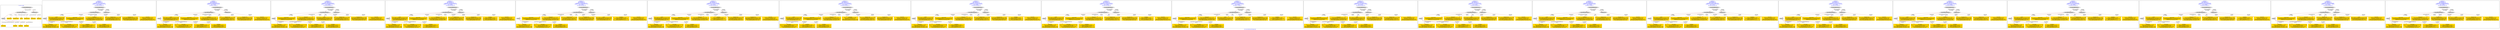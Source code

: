 digraph n0 {
fontcolor="blue"
remincross="true"
label="s13-s-art-institute-of-chicago.xml"
subgraph cluster_0 {
label="1-correct model"
n2[style="filled",color="white",fillcolor="lightgray",label="CulturalHeritageObject1"];
n3[style="filled",color="white",fillcolor="lightgray",label="Person1"];
n4[shape="plaintext",style="filled",fillcolor="gold",label="Dimensions"];
n5[shape="plaintext",style="filled",fillcolor="gold",label="Typeofartwork"];
n6[shape="plaintext",style="filled",fillcolor="gold",label="Credit"];
n7[shape="plaintext",style="filled",fillcolor="gold",label="Titleofartwork"];
n8[shape="plaintext",style="filled",fillcolor="gold",label="Accessionid"];
n9[shape="plaintext",style="filled",fillcolor="gold",label="Nationality"];
n10[shape="plaintext",style="filled",fillcolor="gold",label="birthDate"];
n11[shape="plaintext",style="filled",fillcolor="gold",label="deathDate"];
n12[shape="plaintext",style="filled",fillcolor="gold",label="Artistname"];
n13[style="filled",color="white",fillcolor="lightgray",label="EuropeanaAggregation1"];
n14[style="filled",color="white",fillcolor="lightgray",label="WebResource1"];
n15[shape="plaintext",style="filled",fillcolor="gold",label="ImageURL"];
}
subgraph cluster_1 {
label="candidate 0\nlink coherence:1.0\nnode coherence:1.0\nconfidence:0.6107713457512697\nmapping score:0.6535904485837566\ncost:12.99951\n-precision:0.92-recall:0.92"
n17[style="filled",color="white",fillcolor="lightgray",label="CulturalHeritageObject1"];
n18[style="filled",color="white",fillcolor="lightgray",label="Person1"];
n19[style="filled",color="white",fillcolor="lightgray",label="EuropeanaAggregation1"];
n20[style="filled",color="white",fillcolor="lightgray",label="WebResource1"];
n21[shape="plaintext",style="filled",fillcolor="gold",label="Artistname\n[Person,nameOfThePerson,0.486]\n[Document,classLink,0.212]\n[CulturalHeritageObject,description,0.155]\n[CulturalHeritageObject,provenance,0.146]"];
n22[shape="plaintext",style="filled",fillcolor="gold",label="ImageURL\n[WebResource,classLink,0.827]\n[Document,classLink,0.138]\n[Person,biographicalInformation,0.02]\n[CulturalHeritageObject,description,0.014]"];
n23[shape="plaintext",style="filled",fillcolor="gold",label="Credit\n[CulturalHeritageObject,provenance,0.437]\n[CulturalHeritageObject,description,0.256]\n[CulturalHeritageObject,title,0.161]\n[Person,biographicalInformation,0.145]"];
n24[shape="plaintext",style="filled",fillcolor="gold",label="Nationality\n[Person,countryAssociatedWithThePerson,0.756]\n[Concept,prefLabel,0.108]\n[CulturalHeritageObject,provenance,0.084]\n[CulturalHeritageObject,title,0.052]"];
n25[shape="plaintext",style="filled",fillcolor="gold",label="Accessionid\n[CulturalHeritageObject,accessionNumber,0.891]\n[CulturalHeritageObject,provenance,0.105]\n[WebResource,classLink,0.004]"];
n26[shape="plaintext",style="filled",fillcolor="gold",label="Dimensions\n[CulturalHeritageObject,extent,0.728]\n[CulturalHeritageObject,accessionNumber,0.113]\n[CulturalHeritageObject,description,0.085]\n[CulturalHeritageObject,provenance,0.075]"];
n27[shape="plaintext",style="filled",fillcolor="gold",label="deathDate\n[Person,dateOfDeath,0.378]\n[CulturalHeritageObject,created,0.304]\n[Person,dateOfBirth,0.277]\n[CulturalHeritageObject,provenance,0.041]"];
n28[shape="plaintext",style="filled",fillcolor="gold",label="birthDate\n[Person,dateOfBirth,0.512]\n[CulturalHeritageObject,created,0.227]\n[Person,dateOfDeath,0.209]\n[Person,biographicalInformation,0.053]"];
n29[shape="plaintext",style="filled",fillcolor="gold",label="Titleofartwork\n[CulturalHeritageObject,description,0.308]\n[CulturalHeritageObject,title,0.247]\n[CulturalHeritageObject,created,0.227]\n[Person,biographicalInformation,0.218]"];
n30[shape="plaintext",style="filled",fillcolor="gold",label="Typeofartwork\n[CulturalHeritageObject,medium,0.785]\n[CulturalHeritageObject,description,0.091]\n[Person,biographicalInformation,0.075]\n[CulturalHeritageObject,title,0.049]"];
}
subgraph cluster_2 {
label="candidate 1\nlink coherence:1.0\nnode coherence:1.0\nconfidence:0.6046809432421106\nmapping score:0.651560314414037\ncost:12.99951\n-precision:1.0-recall:1.0"
n32[style="filled",color="white",fillcolor="lightgray",label="CulturalHeritageObject1"];
n33[style="filled",color="white",fillcolor="lightgray",label="Person1"];
n34[style="filled",color="white",fillcolor="lightgray",label="EuropeanaAggregation1"];
n35[style="filled",color="white",fillcolor="lightgray",label="WebResource1"];
n36[shape="plaintext",style="filled",fillcolor="gold",label="Artistname\n[Person,nameOfThePerson,0.486]\n[Document,classLink,0.212]\n[CulturalHeritageObject,description,0.155]\n[CulturalHeritageObject,provenance,0.146]"];
n37[shape="plaintext",style="filled",fillcolor="gold",label="ImageURL\n[WebResource,classLink,0.827]\n[Document,classLink,0.138]\n[Person,biographicalInformation,0.02]\n[CulturalHeritageObject,description,0.014]"];
n38[shape="plaintext",style="filled",fillcolor="gold",label="Credit\n[CulturalHeritageObject,provenance,0.437]\n[CulturalHeritageObject,description,0.256]\n[CulturalHeritageObject,title,0.161]\n[Person,biographicalInformation,0.145]"];
n39[shape="plaintext",style="filled",fillcolor="gold",label="Nationality\n[Person,countryAssociatedWithThePerson,0.756]\n[Concept,prefLabel,0.108]\n[CulturalHeritageObject,provenance,0.084]\n[CulturalHeritageObject,title,0.052]"];
n40[shape="plaintext",style="filled",fillcolor="gold",label="Accessionid\n[CulturalHeritageObject,accessionNumber,0.891]\n[CulturalHeritageObject,provenance,0.105]\n[WebResource,classLink,0.004]"];
n41[shape="plaintext",style="filled",fillcolor="gold",label="Dimensions\n[CulturalHeritageObject,extent,0.728]\n[CulturalHeritageObject,accessionNumber,0.113]\n[CulturalHeritageObject,description,0.085]\n[CulturalHeritageObject,provenance,0.075]"];
n42[shape="plaintext",style="filled",fillcolor="gold",label="deathDate\n[Person,dateOfDeath,0.378]\n[CulturalHeritageObject,created,0.304]\n[Person,dateOfBirth,0.277]\n[CulturalHeritageObject,provenance,0.041]"];
n43[shape="plaintext",style="filled",fillcolor="gold",label="Titleofartwork\n[CulturalHeritageObject,description,0.308]\n[CulturalHeritageObject,title,0.247]\n[CulturalHeritageObject,created,0.227]\n[Person,biographicalInformation,0.218]"];
n44[shape="plaintext",style="filled",fillcolor="gold",label="birthDate\n[Person,dateOfBirth,0.512]\n[CulturalHeritageObject,created,0.227]\n[Person,dateOfDeath,0.209]\n[Person,biographicalInformation,0.053]"];
n45[shape="plaintext",style="filled",fillcolor="gold",label="Typeofartwork\n[CulturalHeritageObject,medium,0.785]\n[CulturalHeritageObject,description,0.091]\n[Person,biographicalInformation,0.075]\n[CulturalHeritageObject,title,0.049]"];
}
subgraph cluster_3 {
label="candidate 10\nlink coherence:1.0\nnode coherence:1.0\nconfidence:0.5831654976549416\nmapping score:0.6443884992183139\ncost:12.99951\n-precision:0.85-recall:0.85"
n47[style="filled",color="white",fillcolor="lightgray",label="CulturalHeritageObject1"];
n48[style="filled",color="white",fillcolor="lightgray",label="Person1"];
n49[style="filled",color="white",fillcolor="lightgray",label="EuropeanaAggregation1"];
n50[style="filled",color="white",fillcolor="lightgray",label="WebResource1"];
n51[shape="plaintext",style="filled",fillcolor="gold",label="Artistname\n[Person,nameOfThePerson,0.486]\n[Document,classLink,0.212]\n[CulturalHeritageObject,description,0.155]\n[CulturalHeritageObject,provenance,0.146]"];
n52[shape="plaintext",style="filled",fillcolor="gold",label="ImageURL\n[WebResource,classLink,0.827]\n[Document,classLink,0.138]\n[Person,biographicalInformation,0.02]\n[CulturalHeritageObject,description,0.014]"];
n53[shape="plaintext",style="filled",fillcolor="gold",label="Nationality\n[Person,countryAssociatedWithThePerson,0.756]\n[Concept,prefLabel,0.108]\n[CulturalHeritageObject,provenance,0.084]\n[CulturalHeritageObject,title,0.052]"];
n54[shape="plaintext",style="filled",fillcolor="gold",label="Accessionid\n[CulturalHeritageObject,accessionNumber,0.891]\n[CulturalHeritageObject,provenance,0.105]\n[WebResource,classLink,0.004]"];
n55[shape="plaintext",style="filled",fillcolor="gold",label="Dimensions\n[CulturalHeritageObject,extent,0.728]\n[CulturalHeritageObject,accessionNumber,0.113]\n[CulturalHeritageObject,description,0.085]\n[CulturalHeritageObject,provenance,0.075]"];
n56[shape="plaintext",style="filled",fillcolor="gold",label="deathDate\n[Person,dateOfDeath,0.378]\n[CulturalHeritageObject,created,0.304]\n[Person,dateOfBirth,0.277]\n[CulturalHeritageObject,provenance,0.041]"];
n57[shape="plaintext",style="filled",fillcolor="gold",label="Credit\n[CulturalHeritageObject,provenance,0.437]\n[CulturalHeritageObject,description,0.256]\n[CulturalHeritageObject,title,0.161]\n[Person,biographicalInformation,0.145]"];
n58[shape="plaintext",style="filled",fillcolor="gold",label="birthDate\n[Person,dateOfBirth,0.512]\n[CulturalHeritageObject,created,0.227]\n[Person,dateOfDeath,0.209]\n[Person,biographicalInformation,0.053]"];
n59[shape="plaintext",style="filled",fillcolor="gold",label="Titleofartwork\n[CulturalHeritageObject,description,0.308]\n[CulturalHeritageObject,title,0.247]\n[CulturalHeritageObject,created,0.227]\n[Person,biographicalInformation,0.218]"];
n60[shape="plaintext",style="filled",fillcolor="gold",label="Typeofartwork\n[CulturalHeritageObject,medium,0.785]\n[CulturalHeritageObject,description,0.091]\n[Person,biographicalInformation,0.075]\n[CulturalHeritageObject,title,0.049]"];
}
subgraph cluster_4 {
label="candidate 11\nlink coherence:1.0\nnode coherence:1.0\nconfidence:0.5822828192633739\nmapping score:0.6440942730877913\ncost:12.99951\n-precision:0.85-recall:0.85"
n62[style="filled",color="white",fillcolor="lightgray",label="CulturalHeritageObject1"];
n63[style="filled",color="white",fillcolor="lightgray",label="Person1"];
n64[style="filled",color="white",fillcolor="lightgray",label="EuropeanaAggregation1"];
n65[style="filled",color="white",fillcolor="lightgray",label="WebResource1"];
n66[shape="plaintext",style="filled",fillcolor="gold",label="Artistname\n[Person,nameOfThePerson,0.486]\n[Document,classLink,0.212]\n[CulturalHeritageObject,description,0.155]\n[CulturalHeritageObject,provenance,0.146]"];
n67[shape="plaintext",style="filled",fillcolor="gold",label="ImageURL\n[WebResource,classLink,0.827]\n[Document,classLink,0.138]\n[Person,biographicalInformation,0.02]\n[CulturalHeritageObject,description,0.014]"];
n68[shape="plaintext",style="filled",fillcolor="gold",label="Credit\n[CulturalHeritageObject,provenance,0.437]\n[CulturalHeritageObject,description,0.256]\n[CulturalHeritageObject,title,0.161]\n[Person,biographicalInformation,0.145]"];
n69[shape="plaintext",style="filled",fillcolor="gold",label="Nationality\n[Person,countryAssociatedWithThePerson,0.756]\n[Concept,prefLabel,0.108]\n[CulturalHeritageObject,provenance,0.084]\n[CulturalHeritageObject,title,0.052]"];
n70[shape="plaintext",style="filled",fillcolor="gold",label="Accessionid\n[CulturalHeritageObject,accessionNumber,0.891]\n[CulturalHeritageObject,provenance,0.105]\n[WebResource,classLink,0.004]"];
n71[shape="plaintext",style="filled",fillcolor="gold",label="Dimensions\n[CulturalHeritageObject,extent,0.728]\n[CulturalHeritageObject,accessionNumber,0.113]\n[CulturalHeritageObject,description,0.085]\n[CulturalHeritageObject,provenance,0.075]"];
n72[shape="plaintext",style="filled",fillcolor="gold",label="deathDate\n[Person,dateOfDeath,0.378]\n[CulturalHeritageObject,created,0.304]\n[Person,dateOfBirth,0.277]\n[CulturalHeritageObject,provenance,0.041]"];
n73[shape="plaintext",style="filled",fillcolor="gold",label="Titleofartwork\n[CulturalHeritageObject,description,0.308]\n[CulturalHeritageObject,title,0.247]\n[CulturalHeritageObject,created,0.227]\n[Person,biographicalInformation,0.218]"];
n74[shape="plaintext",style="filled",fillcolor="gold",label="Typeofartwork\n[CulturalHeritageObject,medium,0.785]\n[CulturalHeritageObject,description,0.091]\n[Person,biographicalInformation,0.075]\n[CulturalHeritageObject,title,0.049]"];
n75[shape="plaintext",style="filled",fillcolor="gold",label="birthDate\n[Person,dateOfBirth,0.512]\n[CulturalHeritageObject,created,0.227]\n[Person,dateOfDeath,0.209]\n[Person,biographicalInformation,0.053]"];
}
subgraph cluster_5 {
label="candidate 12\nlink coherence:1.0\nnode coherence:1.0\nconfidence:0.5791893285813535\nmapping score:0.6430631095271179\ncost:12.99951\n-precision:0.85-recall:0.85"
n77[style="filled",color="white",fillcolor="lightgray",label="CulturalHeritageObject1"];
n78[style="filled",color="white",fillcolor="lightgray",label="Person1"];
n79[style="filled",color="white",fillcolor="lightgray",label="EuropeanaAggregation1"];
n80[style="filled",color="white",fillcolor="lightgray",label="WebResource1"];
n81[shape="plaintext",style="filled",fillcolor="gold",label="Artistname\n[Person,nameOfThePerson,0.486]\n[Document,classLink,0.212]\n[CulturalHeritageObject,description,0.155]\n[CulturalHeritageObject,provenance,0.146]"];
n82[shape="plaintext",style="filled",fillcolor="gold",label="ImageURL\n[WebResource,classLink,0.827]\n[Document,classLink,0.138]\n[Person,biographicalInformation,0.02]\n[CulturalHeritageObject,description,0.014]"];
n83[shape="plaintext",style="filled",fillcolor="gold",label="Nationality\n[Person,countryAssociatedWithThePerson,0.756]\n[Concept,prefLabel,0.108]\n[CulturalHeritageObject,provenance,0.084]\n[CulturalHeritageObject,title,0.052]"];
n84[shape="plaintext",style="filled",fillcolor="gold",label="Accessionid\n[CulturalHeritageObject,accessionNumber,0.891]\n[CulturalHeritageObject,provenance,0.105]\n[WebResource,classLink,0.004]"];
n85[shape="plaintext",style="filled",fillcolor="gold",label="Dimensions\n[CulturalHeritageObject,extent,0.728]\n[CulturalHeritageObject,accessionNumber,0.113]\n[CulturalHeritageObject,description,0.085]\n[CulturalHeritageObject,provenance,0.075]"];
n86[shape="plaintext",style="filled",fillcolor="gold",label="Titleofartwork\n[CulturalHeritageObject,description,0.308]\n[CulturalHeritageObject,title,0.247]\n[CulturalHeritageObject,created,0.227]\n[Person,biographicalInformation,0.218]"];
n87[shape="plaintext",style="filled",fillcolor="gold",label="birthDate\n[Person,dateOfBirth,0.512]\n[CulturalHeritageObject,created,0.227]\n[Person,dateOfDeath,0.209]\n[Person,biographicalInformation,0.053]"];
n88[shape="plaintext",style="filled",fillcolor="gold",label="Typeofartwork\n[CulturalHeritageObject,medium,0.785]\n[CulturalHeritageObject,description,0.091]\n[Person,biographicalInformation,0.075]\n[CulturalHeritageObject,title,0.049]"];
n89[shape="plaintext",style="filled",fillcolor="gold",label="Credit\n[CulturalHeritageObject,provenance,0.437]\n[CulturalHeritageObject,description,0.256]\n[CulturalHeritageObject,title,0.161]\n[Person,biographicalInformation,0.145]"];
n90[shape="plaintext",style="filled",fillcolor="gold",label="deathDate\n[Person,dateOfDeath,0.378]\n[CulturalHeritageObject,created,0.304]\n[Person,dateOfBirth,0.277]\n[CulturalHeritageObject,provenance,0.041]"];
}
subgraph cluster_6 {
label="candidate 13\nlink coherence:1.0\nnode coherence:1.0\nconfidence:0.5770587211467665\nmapping score:0.6423529070489221\ncost:12.99951\n-precision:0.85-recall:0.85"
n92[style="filled",color="white",fillcolor="lightgray",label="CulturalHeritageObject1"];
n93[style="filled",color="white",fillcolor="lightgray",label="Person1"];
n94[style="filled",color="white",fillcolor="lightgray",label="EuropeanaAggregation1"];
n95[style="filled",color="white",fillcolor="lightgray",label="WebResource1"];
n96[shape="plaintext",style="filled",fillcolor="gold",label="Artistname\n[Person,nameOfThePerson,0.486]\n[Document,classLink,0.212]\n[CulturalHeritageObject,description,0.155]\n[CulturalHeritageObject,provenance,0.146]"];
n97[shape="plaintext",style="filled",fillcolor="gold",label="ImageURL\n[WebResource,classLink,0.827]\n[Document,classLink,0.138]\n[Person,biographicalInformation,0.02]\n[CulturalHeritageObject,description,0.014]"];
n98[shape="plaintext",style="filled",fillcolor="gold",label="Credit\n[CulturalHeritageObject,provenance,0.437]\n[CulturalHeritageObject,description,0.256]\n[CulturalHeritageObject,title,0.161]\n[Person,biographicalInformation,0.145]"];
n99[shape="plaintext",style="filled",fillcolor="gold",label="Nationality\n[Person,countryAssociatedWithThePerson,0.756]\n[Concept,prefLabel,0.108]\n[CulturalHeritageObject,provenance,0.084]\n[CulturalHeritageObject,title,0.052]"];
n100[shape="plaintext",style="filled",fillcolor="gold",label="Accessionid\n[CulturalHeritageObject,accessionNumber,0.891]\n[CulturalHeritageObject,provenance,0.105]\n[WebResource,classLink,0.004]"];
n101[shape="plaintext",style="filled",fillcolor="gold",label="Dimensions\n[CulturalHeritageObject,extent,0.728]\n[CulturalHeritageObject,accessionNumber,0.113]\n[CulturalHeritageObject,description,0.085]\n[CulturalHeritageObject,provenance,0.075]"];
n102[shape="plaintext",style="filled",fillcolor="gold",label="deathDate\n[Person,dateOfDeath,0.378]\n[CulturalHeritageObject,created,0.304]\n[Person,dateOfBirth,0.277]\n[CulturalHeritageObject,provenance,0.041]"];
n103[shape="plaintext",style="filled",fillcolor="gold",label="birthDate\n[Person,dateOfBirth,0.512]\n[CulturalHeritageObject,created,0.227]\n[Person,dateOfDeath,0.209]\n[Person,biographicalInformation,0.053]"];
n104[shape="plaintext",style="filled",fillcolor="gold",label="Titleofartwork\n[CulturalHeritageObject,description,0.308]\n[CulturalHeritageObject,title,0.247]\n[CulturalHeritageObject,created,0.227]\n[Person,biographicalInformation,0.218]"];
n105[shape="plaintext",style="filled",fillcolor="gold",label="Typeofartwork\n[CulturalHeritageObject,medium,0.785]\n[CulturalHeritageObject,description,0.091]\n[Person,biographicalInformation,0.075]\n[CulturalHeritageObject,title,0.049]"];
}
subgraph cluster_7 {
label="candidate 14\nlink coherence:1.0\nnode coherence:1.0\nconfidence:0.5767261309186223\nmapping score:0.6422420436395408\ncost:12.99951\n-precision:0.85-recall:0.85"
n107[style="filled",color="white",fillcolor="lightgray",label="CulturalHeritageObject1"];
n108[style="filled",color="white",fillcolor="lightgray",label="Person1"];
n109[style="filled",color="white",fillcolor="lightgray",label="EuropeanaAggregation1"];
n110[style="filled",color="white",fillcolor="lightgray",label="WebResource1"];
n111[shape="plaintext",style="filled",fillcolor="gold",label="ImageURL\n[WebResource,classLink,0.827]\n[Document,classLink,0.138]\n[Person,biographicalInformation,0.02]\n[CulturalHeritageObject,description,0.014]"];
n112[shape="plaintext",style="filled",fillcolor="gold",label="Credit\n[CulturalHeritageObject,provenance,0.437]\n[CulturalHeritageObject,description,0.256]\n[CulturalHeritageObject,title,0.161]\n[Person,biographicalInformation,0.145]"];
n113[shape="plaintext",style="filled",fillcolor="gold",label="Nationality\n[Person,countryAssociatedWithThePerson,0.756]\n[Concept,prefLabel,0.108]\n[CulturalHeritageObject,provenance,0.084]\n[CulturalHeritageObject,title,0.052]"];
n114[shape="plaintext",style="filled",fillcolor="gold",label="Accessionid\n[CulturalHeritageObject,accessionNumber,0.891]\n[CulturalHeritageObject,provenance,0.105]\n[WebResource,classLink,0.004]"];
n115[shape="plaintext",style="filled",fillcolor="gold",label="Dimensions\n[CulturalHeritageObject,extent,0.728]\n[CulturalHeritageObject,accessionNumber,0.113]\n[CulturalHeritageObject,description,0.085]\n[CulturalHeritageObject,provenance,0.075]"];
n116[shape="plaintext",style="filled",fillcolor="gold",label="deathDate\n[Person,dateOfDeath,0.378]\n[CulturalHeritageObject,created,0.304]\n[Person,dateOfBirth,0.277]\n[CulturalHeritageObject,provenance,0.041]"];
n117[shape="plaintext",style="filled",fillcolor="gold",label="birthDate\n[Person,dateOfBirth,0.512]\n[CulturalHeritageObject,created,0.227]\n[Person,dateOfDeath,0.209]\n[Person,biographicalInformation,0.053]"];
n118[shape="plaintext",style="filled",fillcolor="gold",label="Artistname\n[Person,nameOfThePerson,0.486]\n[Document,classLink,0.212]\n[CulturalHeritageObject,description,0.155]\n[CulturalHeritageObject,provenance,0.146]"];
n119[shape="plaintext",style="filled",fillcolor="gold",label="Titleofartwork\n[CulturalHeritageObject,description,0.308]\n[CulturalHeritageObject,title,0.247]\n[CulturalHeritageObject,created,0.227]\n[Person,biographicalInformation,0.218]"];
n120[shape="plaintext",style="filled",fillcolor="gold",label="Typeofartwork\n[CulturalHeritageObject,medium,0.785]\n[CulturalHeritageObject,description,0.091]\n[Person,biographicalInformation,0.075]\n[CulturalHeritageObject,title,0.049]"];
}
subgraph cluster_8 {
label="candidate 15\nlink coherence:1.0\nnode coherence:1.0\nconfidence:0.5761924167542148\nmapping score:0.6420641389180717\ncost:12.99951\n-precision:0.92-recall:0.92"
n122[style="filled",color="white",fillcolor="lightgray",label="CulturalHeritageObject1"];
n123[style="filled",color="white",fillcolor="lightgray",label="Person1"];
n124[style="filled",color="white",fillcolor="lightgray",label="EuropeanaAggregation1"];
n125[style="filled",color="white",fillcolor="lightgray",label="WebResource1"];
n126[shape="plaintext",style="filled",fillcolor="gold",label="Artistname\n[Person,nameOfThePerson,0.486]\n[Document,classLink,0.212]\n[CulturalHeritageObject,description,0.155]\n[CulturalHeritageObject,provenance,0.146]"];
n127[shape="plaintext",style="filled",fillcolor="gold",label="ImageURL\n[WebResource,classLink,0.827]\n[Document,classLink,0.138]\n[Person,biographicalInformation,0.02]\n[CulturalHeritageObject,description,0.014]"];
n128[shape="plaintext",style="filled",fillcolor="gold",label="Credit\n[CulturalHeritageObject,provenance,0.437]\n[CulturalHeritageObject,description,0.256]\n[CulturalHeritageObject,title,0.161]\n[Person,biographicalInformation,0.145]"];
n129[shape="plaintext",style="filled",fillcolor="gold",label="Nationality\n[Person,countryAssociatedWithThePerson,0.756]\n[Concept,prefLabel,0.108]\n[CulturalHeritageObject,provenance,0.084]\n[CulturalHeritageObject,title,0.052]"];
n130[shape="plaintext",style="filled",fillcolor="gold",label="Accessionid\n[CulturalHeritageObject,accessionNumber,0.891]\n[CulturalHeritageObject,provenance,0.105]\n[WebResource,classLink,0.004]"];
n131[shape="plaintext",style="filled",fillcolor="gold",label="Dimensions\n[CulturalHeritageObject,extent,0.728]\n[CulturalHeritageObject,accessionNumber,0.113]\n[CulturalHeritageObject,description,0.085]\n[CulturalHeritageObject,provenance,0.075]"];
n132[shape="plaintext",style="filled",fillcolor="gold",label="deathDate\n[Person,dateOfDeath,0.378]\n[CulturalHeritageObject,created,0.304]\n[Person,dateOfBirth,0.277]\n[CulturalHeritageObject,provenance,0.041]"];
n133[shape="plaintext",style="filled",fillcolor="gold",label="Titleofartwork\n[CulturalHeritageObject,description,0.308]\n[CulturalHeritageObject,title,0.247]\n[CulturalHeritageObject,created,0.227]\n[Person,biographicalInformation,0.218]"];
n134[shape="plaintext",style="filled",fillcolor="gold",label="Typeofartwork\n[CulturalHeritageObject,medium,0.785]\n[CulturalHeritageObject,description,0.091]\n[Person,biographicalInformation,0.075]\n[CulturalHeritageObject,title,0.049]"];
n135[shape="plaintext",style="filled",fillcolor="gold",label="birthDate\n[Person,dateOfBirth,0.512]\n[CulturalHeritageObject,created,0.227]\n[Person,dateOfDeath,0.209]\n[Person,biographicalInformation,0.053]"];
}
subgraph cluster_9 {
label="candidate 16\nlink coherence:1.0\nnode coherence:1.0\nconfidence:0.5761924167542148\nmapping score:0.6420641389180717\ncost:12.99965\n-precision:0.92-recall:0.92"
n137[style="filled",color="white",fillcolor="lightgray",label="CulturalHeritageObject1"];
n138[style="filled",color="white",fillcolor="lightgray",label="Person1"];
n139[style="filled",color="white",fillcolor="lightgray",label="EuropeanaAggregation1"];
n140[style="filled",color="white",fillcolor="lightgray",label="WebResource2"];
n141[shape="plaintext",style="filled",fillcolor="gold",label="Artistname\n[Person,nameOfThePerson,0.486]\n[Document,classLink,0.212]\n[CulturalHeritageObject,description,0.155]\n[CulturalHeritageObject,provenance,0.146]"];
n142[shape="plaintext",style="filled",fillcolor="gold",label="Credit\n[CulturalHeritageObject,provenance,0.437]\n[CulturalHeritageObject,description,0.256]\n[CulturalHeritageObject,title,0.161]\n[Person,biographicalInformation,0.145]"];
n143[shape="plaintext",style="filled",fillcolor="gold",label="Nationality\n[Person,countryAssociatedWithThePerson,0.756]\n[Concept,prefLabel,0.108]\n[CulturalHeritageObject,provenance,0.084]\n[CulturalHeritageObject,title,0.052]"];
n144[shape="plaintext",style="filled",fillcolor="gold",label="Accessionid\n[CulturalHeritageObject,accessionNumber,0.891]\n[CulturalHeritageObject,provenance,0.105]\n[WebResource,classLink,0.004]"];
n145[shape="plaintext",style="filled",fillcolor="gold",label="Dimensions\n[CulturalHeritageObject,extent,0.728]\n[CulturalHeritageObject,accessionNumber,0.113]\n[CulturalHeritageObject,description,0.085]\n[CulturalHeritageObject,provenance,0.075]"];
n146[shape="plaintext",style="filled",fillcolor="gold",label="deathDate\n[Person,dateOfDeath,0.378]\n[CulturalHeritageObject,created,0.304]\n[Person,dateOfBirth,0.277]\n[CulturalHeritageObject,provenance,0.041]"];
n147[shape="plaintext",style="filled",fillcolor="gold",label="Titleofartwork\n[CulturalHeritageObject,description,0.308]\n[CulturalHeritageObject,title,0.247]\n[CulturalHeritageObject,created,0.227]\n[Person,biographicalInformation,0.218]"];
n148[shape="plaintext",style="filled",fillcolor="gold",label="ImageURL\n[WebResource,classLink,0.827]\n[Document,classLink,0.138]\n[Person,biographicalInformation,0.02]\n[CulturalHeritageObject,description,0.014]"];
n149[shape="plaintext",style="filled",fillcolor="gold",label="Typeofartwork\n[CulturalHeritageObject,medium,0.785]\n[CulturalHeritageObject,description,0.091]\n[Person,biographicalInformation,0.075]\n[CulturalHeritageObject,title,0.049]"];
n150[shape="plaintext",style="filled",fillcolor="gold",label="birthDate\n[Person,dateOfBirth,0.512]\n[CulturalHeritageObject,created,0.227]\n[Person,dateOfDeath,0.209]\n[Person,biographicalInformation,0.053]"];
}
subgraph cluster_10 {
label="candidate 17\nlink coherence:1.0\nnode coherence:1.0\nconfidence:0.575755292845797\nmapping score:0.641918430948599\ncost:12.99951\n-precision:0.77-recall:0.77"
n152[style="filled",color="white",fillcolor="lightgray",label="CulturalHeritageObject1"];
n153[style="filled",color="white",fillcolor="lightgray",label="Person1"];
n154[style="filled",color="white",fillcolor="lightgray",label="EuropeanaAggregation1"];
n155[style="filled",color="white",fillcolor="lightgray",label="WebResource1"];
n156[shape="plaintext",style="filled",fillcolor="gold",label="Artistname\n[Person,nameOfThePerson,0.486]\n[Document,classLink,0.212]\n[CulturalHeritageObject,description,0.155]\n[CulturalHeritageObject,provenance,0.146]"];
n157[shape="plaintext",style="filled",fillcolor="gold",label="ImageURL\n[WebResource,classLink,0.827]\n[Document,classLink,0.138]\n[Person,biographicalInformation,0.02]\n[CulturalHeritageObject,description,0.014]"];
n158[shape="plaintext",style="filled",fillcolor="gold",label="Nationality\n[Person,countryAssociatedWithThePerson,0.756]\n[Concept,prefLabel,0.108]\n[CulturalHeritageObject,provenance,0.084]\n[CulturalHeritageObject,title,0.052]"];
n159[shape="plaintext",style="filled",fillcolor="gold",label="Accessionid\n[CulturalHeritageObject,accessionNumber,0.891]\n[CulturalHeritageObject,provenance,0.105]\n[WebResource,classLink,0.004]"];
n160[shape="plaintext",style="filled",fillcolor="gold",label="Dimensions\n[CulturalHeritageObject,extent,0.728]\n[CulturalHeritageObject,accessionNumber,0.113]\n[CulturalHeritageObject,description,0.085]\n[CulturalHeritageObject,provenance,0.075]"];
n161[shape="plaintext",style="filled",fillcolor="gold",label="Credit\n[CulturalHeritageObject,provenance,0.437]\n[CulturalHeritageObject,description,0.256]\n[CulturalHeritageObject,title,0.161]\n[Person,biographicalInformation,0.145]"];
n162[shape="plaintext",style="filled",fillcolor="gold",label="birthDate\n[Person,dateOfBirth,0.512]\n[CulturalHeritageObject,created,0.227]\n[Person,dateOfDeath,0.209]\n[Person,biographicalInformation,0.053]"];
n163[shape="plaintext",style="filled",fillcolor="gold",label="Titleofartwork\n[CulturalHeritageObject,description,0.308]\n[CulturalHeritageObject,title,0.247]\n[CulturalHeritageObject,created,0.227]\n[Person,biographicalInformation,0.218]"];
n164[shape="plaintext",style="filled",fillcolor="gold",label="Typeofartwork\n[CulturalHeritageObject,medium,0.785]\n[CulturalHeritageObject,description,0.091]\n[Person,biographicalInformation,0.075]\n[CulturalHeritageObject,title,0.049]"];
n165[shape="plaintext",style="filled",fillcolor="gold",label="deathDate\n[Person,dateOfDeath,0.378]\n[CulturalHeritageObject,created,0.304]\n[Person,dateOfBirth,0.277]\n[CulturalHeritageObject,provenance,0.041]"];
}
subgraph cluster_11 {
label="candidate 18\nlink coherence:1.0\nnode coherence:1.0\nconfidence:0.5751243632197847\nmapping score:0.6417081210732616\ncost:12.99951\n-precision:0.85-recall:0.85"
n167[style="filled",color="white",fillcolor="lightgray",label="CulturalHeritageObject1"];
n168[style="filled",color="white",fillcolor="lightgray",label="Person1"];
n169[style="filled",color="white",fillcolor="lightgray",label="EuropeanaAggregation1"];
n170[style="filled",color="white",fillcolor="lightgray",label="WebResource1"];
n171[shape="plaintext",style="filled",fillcolor="gold",label="Artistname\n[Person,nameOfThePerson,0.486]\n[Document,classLink,0.212]\n[CulturalHeritageObject,description,0.155]\n[CulturalHeritageObject,provenance,0.146]"];
n172[shape="plaintext",style="filled",fillcolor="gold",label="ImageURL\n[WebResource,classLink,0.827]\n[Document,classLink,0.138]\n[Person,biographicalInformation,0.02]\n[CulturalHeritageObject,description,0.014]"];
n173[shape="plaintext",style="filled",fillcolor="gold",label="Nationality\n[Person,countryAssociatedWithThePerson,0.756]\n[Concept,prefLabel,0.108]\n[CulturalHeritageObject,provenance,0.084]\n[CulturalHeritageObject,title,0.052]"];
n174[shape="plaintext",style="filled",fillcolor="gold",label="Accessionid\n[CulturalHeritageObject,accessionNumber,0.891]\n[CulturalHeritageObject,provenance,0.105]\n[WebResource,classLink,0.004]"];
n175[shape="plaintext",style="filled",fillcolor="gold",label="Dimensions\n[CulturalHeritageObject,extent,0.728]\n[CulturalHeritageObject,accessionNumber,0.113]\n[CulturalHeritageObject,description,0.085]\n[CulturalHeritageObject,provenance,0.075]"];
n176[shape="plaintext",style="filled",fillcolor="gold",label="deathDate\n[Person,dateOfDeath,0.378]\n[CulturalHeritageObject,created,0.304]\n[Person,dateOfBirth,0.277]\n[CulturalHeritageObject,provenance,0.041]"];
n177[shape="plaintext",style="filled",fillcolor="gold",label="Credit\n[CulturalHeritageObject,provenance,0.437]\n[CulturalHeritageObject,description,0.256]\n[CulturalHeritageObject,title,0.161]\n[Person,biographicalInformation,0.145]"];
n178[shape="plaintext",style="filled",fillcolor="gold",label="birthDate\n[Person,dateOfBirth,0.512]\n[CulturalHeritageObject,created,0.227]\n[Person,dateOfDeath,0.209]\n[Person,biographicalInformation,0.053]"];
n179[shape="plaintext",style="filled",fillcolor="gold",label="Typeofartwork\n[CulturalHeritageObject,medium,0.785]\n[CulturalHeritageObject,description,0.091]\n[Person,biographicalInformation,0.075]\n[CulturalHeritageObject,title,0.049]"];
n180[shape="plaintext",style="filled",fillcolor="gold",label="Titleofartwork\n[CulturalHeritageObject,description,0.308]\n[CulturalHeritageObject,title,0.247]\n[CulturalHeritageObject,created,0.227]\n[Person,biographicalInformation,0.218]"];
}
subgraph cluster_12 {
label="candidate 19\nlink coherence:1.0\nnode coherence:1.0\nconfidence:0.5751243632197847\nmapping score:0.6417081210732616\ncost:12.99965\n-precision:0.85-recall:0.85"
n182[style="filled",color="white",fillcolor="lightgray",label="CulturalHeritageObject1"];
n183[style="filled",color="white",fillcolor="lightgray",label="Person1"];
n184[style="filled",color="white",fillcolor="lightgray",label="EuropeanaAggregation1"];
n185[style="filled",color="white",fillcolor="lightgray",label="WebResource2"];
n186[shape="plaintext",style="filled",fillcolor="gold",label="Artistname\n[Person,nameOfThePerson,0.486]\n[Document,classLink,0.212]\n[CulturalHeritageObject,description,0.155]\n[CulturalHeritageObject,provenance,0.146]"];
n187[shape="plaintext",style="filled",fillcolor="gold",label="Nationality\n[Person,countryAssociatedWithThePerson,0.756]\n[Concept,prefLabel,0.108]\n[CulturalHeritageObject,provenance,0.084]\n[CulturalHeritageObject,title,0.052]"];
n188[shape="plaintext",style="filled",fillcolor="gold",label="Accessionid\n[CulturalHeritageObject,accessionNumber,0.891]\n[CulturalHeritageObject,provenance,0.105]\n[WebResource,classLink,0.004]"];
n189[shape="plaintext",style="filled",fillcolor="gold",label="Dimensions\n[CulturalHeritageObject,extent,0.728]\n[CulturalHeritageObject,accessionNumber,0.113]\n[CulturalHeritageObject,description,0.085]\n[CulturalHeritageObject,provenance,0.075]"];
n190[shape="plaintext",style="filled",fillcolor="gold",label="deathDate\n[Person,dateOfDeath,0.378]\n[CulturalHeritageObject,created,0.304]\n[Person,dateOfBirth,0.277]\n[CulturalHeritageObject,provenance,0.041]"];
n191[shape="plaintext",style="filled",fillcolor="gold",label="Credit\n[CulturalHeritageObject,provenance,0.437]\n[CulturalHeritageObject,description,0.256]\n[CulturalHeritageObject,title,0.161]\n[Person,biographicalInformation,0.145]"];
n192[shape="plaintext",style="filled",fillcolor="gold",label="birthDate\n[Person,dateOfBirth,0.512]\n[CulturalHeritageObject,created,0.227]\n[Person,dateOfDeath,0.209]\n[Person,biographicalInformation,0.053]"];
n193[shape="plaintext",style="filled",fillcolor="gold",label="ImageURL\n[WebResource,classLink,0.827]\n[Document,classLink,0.138]\n[Person,biographicalInformation,0.02]\n[CulturalHeritageObject,description,0.014]"];
n194[shape="plaintext",style="filled",fillcolor="gold",label="Typeofartwork\n[CulturalHeritageObject,medium,0.785]\n[CulturalHeritageObject,description,0.091]\n[Person,biographicalInformation,0.075]\n[CulturalHeritageObject,title,0.049]"];
n195[shape="plaintext",style="filled",fillcolor="gold",label="Titleofartwork\n[CulturalHeritageObject,description,0.308]\n[CulturalHeritageObject,title,0.247]\n[CulturalHeritageObject,created,0.227]\n[Person,biographicalInformation,0.218]"];
}
subgraph cluster_13 {
label="candidate 2\nlink coherence:1.0\nnode coherence:1.0\nconfidence:0.6046809432421106\nmapping score:0.651560314414037\ncost:12.99965\n-precision:1.0-recall:1.0"
n197[style="filled",color="white",fillcolor="lightgray",label="CulturalHeritageObject1"];
n198[style="filled",color="white",fillcolor="lightgray",label="Person1"];
n199[style="filled",color="white",fillcolor="lightgray",label="EuropeanaAggregation1"];
n200[style="filled",color="white",fillcolor="lightgray",label="WebResource2"];
n201[shape="plaintext",style="filled",fillcolor="gold",label="Artistname\n[Person,nameOfThePerson,0.486]\n[Document,classLink,0.212]\n[CulturalHeritageObject,description,0.155]\n[CulturalHeritageObject,provenance,0.146]"];
n202[shape="plaintext",style="filled",fillcolor="gold",label="Credit\n[CulturalHeritageObject,provenance,0.437]\n[CulturalHeritageObject,description,0.256]\n[CulturalHeritageObject,title,0.161]\n[Person,biographicalInformation,0.145]"];
n203[shape="plaintext",style="filled",fillcolor="gold",label="Nationality\n[Person,countryAssociatedWithThePerson,0.756]\n[Concept,prefLabel,0.108]\n[CulturalHeritageObject,provenance,0.084]\n[CulturalHeritageObject,title,0.052]"];
n204[shape="plaintext",style="filled",fillcolor="gold",label="Accessionid\n[CulturalHeritageObject,accessionNumber,0.891]\n[CulturalHeritageObject,provenance,0.105]\n[WebResource,classLink,0.004]"];
n205[shape="plaintext",style="filled",fillcolor="gold",label="Dimensions\n[CulturalHeritageObject,extent,0.728]\n[CulturalHeritageObject,accessionNumber,0.113]\n[CulturalHeritageObject,description,0.085]\n[CulturalHeritageObject,provenance,0.075]"];
n206[shape="plaintext",style="filled",fillcolor="gold",label="deathDate\n[Person,dateOfDeath,0.378]\n[CulturalHeritageObject,created,0.304]\n[Person,dateOfBirth,0.277]\n[CulturalHeritageObject,provenance,0.041]"];
n207[shape="plaintext",style="filled",fillcolor="gold",label="Titleofartwork\n[CulturalHeritageObject,description,0.308]\n[CulturalHeritageObject,title,0.247]\n[CulturalHeritageObject,created,0.227]\n[Person,biographicalInformation,0.218]"];
n208[shape="plaintext",style="filled",fillcolor="gold",label="birthDate\n[Person,dateOfBirth,0.512]\n[CulturalHeritageObject,created,0.227]\n[Person,dateOfDeath,0.209]\n[Person,biographicalInformation,0.053]"];
n209[shape="plaintext",style="filled",fillcolor="gold",label="ImageURL\n[WebResource,classLink,0.827]\n[Document,classLink,0.138]\n[Person,biographicalInformation,0.02]\n[CulturalHeritageObject,description,0.014]"];
n210[shape="plaintext",style="filled",fillcolor="gold",label="Typeofartwork\n[CulturalHeritageObject,medium,0.785]\n[CulturalHeritageObject,description,0.091]\n[Person,biographicalInformation,0.075]\n[CulturalHeritageObject,title,0.049]"];
}
subgraph cluster_14 {
label="candidate 3\nlink coherence:1.0\nnode coherence:1.0\nconfidence:0.6033611409421249\nmapping score:0.6511203803140416\ncost:12.99951\n-precision:0.85-recall:0.85"
n212[style="filled",color="white",fillcolor="lightgray",label="CulturalHeritageObject1"];
n213[style="filled",color="white",fillcolor="lightgray",label="Person1"];
n214[style="filled",color="white",fillcolor="lightgray",label="EuropeanaAggregation1"];
n215[style="filled",color="white",fillcolor="lightgray",label="WebResource1"];
n216[shape="plaintext",style="filled",fillcolor="gold",label="Artistname\n[Person,nameOfThePerson,0.486]\n[Document,classLink,0.212]\n[CulturalHeritageObject,description,0.155]\n[CulturalHeritageObject,provenance,0.146]"];
n217[shape="plaintext",style="filled",fillcolor="gold",label="ImageURL\n[WebResource,classLink,0.827]\n[Document,classLink,0.138]\n[Person,biographicalInformation,0.02]\n[CulturalHeritageObject,description,0.014]"];
n218[shape="plaintext",style="filled",fillcolor="gold",label="Credit\n[CulturalHeritageObject,provenance,0.437]\n[CulturalHeritageObject,description,0.256]\n[CulturalHeritageObject,title,0.161]\n[Person,biographicalInformation,0.145]"];
n219[shape="plaintext",style="filled",fillcolor="gold",label="Nationality\n[Person,countryAssociatedWithThePerson,0.756]\n[Concept,prefLabel,0.108]\n[CulturalHeritageObject,provenance,0.084]\n[CulturalHeritageObject,title,0.052]"];
n220[shape="plaintext",style="filled",fillcolor="gold",label="Accessionid\n[CulturalHeritageObject,accessionNumber,0.891]\n[CulturalHeritageObject,provenance,0.105]\n[WebResource,classLink,0.004]"];
n221[shape="plaintext",style="filled",fillcolor="gold",label="Dimensions\n[CulturalHeritageObject,extent,0.728]\n[CulturalHeritageObject,accessionNumber,0.113]\n[CulturalHeritageObject,description,0.085]\n[CulturalHeritageObject,provenance,0.075]"];
n222[shape="plaintext",style="filled",fillcolor="gold",label="birthDate\n[Person,dateOfBirth,0.512]\n[CulturalHeritageObject,created,0.227]\n[Person,dateOfDeath,0.209]\n[Person,biographicalInformation,0.053]"];
n223[shape="plaintext",style="filled",fillcolor="gold",label="Titleofartwork\n[CulturalHeritageObject,description,0.308]\n[CulturalHeritageObject,title,0.247]\n[CulturalHeritageObject,created,0.227]\n[Person,biographicalInformation,0.218]"];
n224[shape="plaintext",style="filled",fillcolor="gold",label="Typeofartwork\n[CulturalHeritageObject,medium,0.785]\n[CulturalHeritageObject,description,0.091]\n[Person,biographicalInformation,0.075]\n[CulturalHeritageObject,title,0.049]"];
n225[shape="plaintext",style="filled",fillcolor="gold",label="deathDate\n[Person,dateOfDeath,0.378]\n[CulturalHeritageObject,created,0.304]\n[Person,dateOfBirth,0.277]\n[CulturalHeritageObject,provenance,0.041]"];
}
subgraph cluster_15 {
label="candidate 4\nlink coherence:1.0\nnode coherence:1.0\nconfidence:0.6027302113161126\nmapping score:0.6509100704387042\ncost:12.99951\n-precision:0.92-recall:0.92"
n227[style="filled",color="white",fillcolor="lightgray",label="CulturalHeritageObject1"];
n228[style="filled",color="white",fillcolor="lightgray",label="Person1"];
n229[style="filled",color="white",fillcolor="lightgray",label="EuropeanaAggregation1"];
n230[style="filled",color="white",fillcolor="lightgray",label="WebResource1"];
n231[shape="plaintext",style="filled",fillcolor="gold",label="Artistname\n[Person,nameOfThePerson,0.486]\n[Document,classLink,0.212]\n[CulturalHeritageObject,description,0.155]\n[CulturalHeritageObject,provenance,0.146]"];
n232[shape="plaintext",style="filled",fillcolor="gold",label="ImageURL\n[WebResource,classLink,0.827]\n[Document,classLink,0.138]\n[Person,biographicalInformation,0.02]\n[CulturalHeritageObject,description,0.014]"];
n233[shape="plaintext",style="filled",fillcolor="gold",label="Credit\n[CulturalHeritageObject,provenance,0.437]\n[CulturalHeritageObject,description,0.256]\n[CulturalHeritageObject,title,0.161]\n[Person,biographicalInformation,0.145]"];
n234[shape="plaintext",style="filled",fillcolor="gold",label="Nationality\n[Person,countryAssociatedWithThePerson,0.756]\n[Concept,prefLabel,0.108]\n[CulturalHeritageObject,provenance,0.084]\n[CulturalHeritageObject,title,0.052]"];
n235[shape="plaintext",style="filled",fillcolor="gold",label="Accessionid\n[CulturalHeritageObject,accessionNumber,0.891]\n[CulturalHeritageObject,provenance,0.105]\n[WebResource,classLink,0.004]"];
n236[shape="plaintext",style="filled",fillcolor="gold",label="Dimensions\n[CulturalHeritageObject,extent,0.728]\n[CulturalHeritageObject,accessionNumber,0.113]\n[CulturalHeritageObject,description,0.085]\n[CulturalHeritageObject,provenance,0.075]"];
n237[shape="plaintext",style="filled",fillcolor="gold",label="deathDate\n[Person,dateOfDeath,0.378]\n[CulturalHeritageObject,created,0.304]\n[Person,dateOfBirth,0.277]\n[CulturalHeritageObject,provenance,0.041]"];
n238[shape="plaintext",style="filled",fillcolor="gold",label="birthDate\n[Person,dateOfBirth,0.512]\n[CulturalHeritageObject,created,0.227]\n[Person,dateOfDeath,0.209]\n[Person,biographicalInformation,0.053]"];
n239[shape="plaintext",style="filled",fillcolor="gold",label="Typeofartwork\n[CulturalHeritageObject,medium,0.785]\n[CulturalHeritageObject,description,0.091]\n[Person,biographicalInformation,0.075]\n[CulturalHeritageObject,title,0.049]"];
n240[shape="plaintext",style="filled",fillcolor="gold",label="Titleofartwork\n[CulturalHeritageObject,description,0.308]\n[CulturalHeritageObject,title,0.247]\n[CulturalHeritageObject,created,0.227]\n[Person,biographicalInformation,0.218]"];
}
subgraph cluster_16 {
label="candidate 5\nlink coherence:1.0\nnode coherence:1.0\nconfidence:0.6027302113161126\nmapping score:0.6509100704387042\ncost:12.99965\n-precision:0.92-recall:0.92"
n242[style="filled",color="white",fillcolor="lightgray",label="CulturalHeritageObject1"];
n243[style="filled",color="white",fillcolor="lightgray",label="Person1"];
n244[style="filled",color="white",fillcolor="lightgray",label="EuropeanaAggregation1"];
n245[style="filled",color="white",fillcolor="lightgray",label="WebResource2"];
n246[shape="plaintext",style="filled",fillcolor="gold",label="Artistname\n[Person,nameOfThePerson,0.486]\n[Document,classLink,0.212]\n[CulturalHeritageObject,description,0.155]\n[CulturalHeritageObject,provenance,0.146]"];
n247[shape="plaintext",style="filled",fillcolor="gold",label="Credit\n[CulturalHeritageObject,provenance,0.437]\n[CulturalHeritageObject,description,0.256]\n[CulturalHeritageObject,title,0.161]\n[Person,biographicalInformation,0.145]"];
n248[shape="plaintext",style="filled",fillcolor="gold",label="Nationality\n[Person,countryAssociatedWithThePerson,0.756]\n[Concept,prefLabel,0.108]\n[CulturalHeritageObject,provenance,0.084]\n[CulturalHeritageObject,title,0.052]"];
n249[shape="plaintext",style="filled",fillcolor="gold",label="Accessionid\n[CulturalHeritageObject,accessionNumber,0.891]\n[CulturalHeritageObject,provenance,0.105]\n[WebResource,classLink,0.004]"];
n250[shape="plaintext",style="filled",fillcolor="gold",label="Dimensions\n[CulturalHeritageObject,extent,0.728]\n[CulturalHeritageObject,accessionNumber,0.113]\n[CulturalHeritageObject,description,0.085]\n[CulturalHeritageObject,provenance,0.075]"];
n251[shape="plaintext",style="filled",fillcolor="gold",label="deathDate\n[Person,dateOfDeath,0.378]\n[CulturalHeritageObject,created,0.304]\n[Person,dateOfBirth,0.277]\n[CulturalHeritageObject,provenance,0.041]"];
n252[shape="plaintext",style="filled",fillcolor="gold",label="birthDate\n[Person,dateOfBirth,0.512]\n[CulturalHeritageObject,created,0.227]\n[Person,dateOfDeath,0.209]\n[Person,biographicalInformation,0.053]"];
n253[shape="plaintext",style="filled",fillcolor="gold",label="ImageURL\n[WebResource,classLink,0.827]\n[Document,classLink,0.138]\n[Person,biographicalInformation,0.02]\n[CulturalHeritageObject,description,0.014]"];
n254[shape="plaintext",style="filled",fillcolor="gold",label="Typeofartwork\n[CulturalHeritageObject,medium,0.785]\n[CulturalHeritageObject,description,0.091]\n[Person,biographicalInformation,0.075]\n[CulturalHeritageObject,title,0.049]"];
n255[shape="plaintext",style="filled",fillcolor="gold",label="Titleofartwork\n[CulturalHeritageObject,description,0.308]\n[CulturalHeritageObject,title,0.247]\n[CulturalHeritageObject,created,0.227]\n[Person,biographicalInformation,0.218]"];
}
subgraph cluster_17 {
label="candidate 6\nlink coherence:1.0\nnode coherence:1.0\nconfidence:0.5972707384329659\nmapping score:0.649090246144322\ncost:12.99951\n-precision:0.92-recall:0.92"
n257[style="filled",color="white",fillcolor="lightgray",label="CulturalHeritageObject1"];
n258[style="filled",color="white",fillcolor="lightgray",label="Person1"];
n259[style="filled",color="white",fillcolor="lightgray",label="EuropeanaAggregation1"];
n260[style="filled",color="white",fillcolor="lightgray",label="WebResource1"];
n261[shape="plaintext",style="filled",fillcolor="gold",label="Artistname\n[Person,nameOfThePerson,0.486]\n[Document,classLink,0.212]\n[CulturalHeritageObject,description,0.155]\n[CulturalHeritageObject,provenance,0.146]"];
n262[shape="plaintext",style="filled",fillcolor="gold",label="ImageURL\n[WebResource,classLink,0.827]\n[Document,classLink,0.138]\n[Person,biographicalInformation,0.02]\n[CulturalHeritageObject,description,0.014]"];
n263[shape="plaintext",style="filled",fillcolor="gold",label="Credit\n[CulturalHeritageObject,provenance,0.437]\n[CulturalHeritageObject,description,0.256]\n[CulturalHeritageObject,title,0.161]\n[Person,biographicalInformation,0.145]"];
n264[shape="plaintext",style="filled",fillcolor="gold",label="Nationality\n[Person,countryAssociatedWithThePerson,0.756]\n[Concept,prefLabel,0.108]\n[CulturalHeritageObject,provenance,0.084]\n[CulturalHeritageObject,title,0.052]"];
n265[shape="plaintext",style="filled",fillcolor="gold",label="Accessionid\n[CulturalHeritageObject,accessionNumber,0.891]\n[CulturalHeritageObject,provenance,0.105]\n[WebResource,classLink,0.004]"];
n266[shape="plaintext",style="filled",fillcolor="gold",label="Dimensions\n[CulturalHeritageObject,extent,0.728]\n[CulturalHeritageObject,accessionNumber,0.113]\n[CulturalHeritageObject,description,0.085]\n[CulturalHeritageObject,provenance,0.075]"];
n267[shape="plaintext",style="filled",fillcolor="gold",label="Titleofartwork\n[CulturalHeritageObject,description,0.308]\n[CulturalHeritageObject,title,0.247]\n[CulturalHeritageObject,created,0.227]\n[Person,biographicalInformation,0.218]"];
n268[shape="plaintext",style="filled",fillcolor="gold",label="birthDate\n[Person,dateOfBirth,0.512]\n[CulturalHeritageObject,created,0.227]\n[Person,dateOfDeath,0.209]\n[Person,biographicalInformation,0.053]"];
n269[shape="plaintext",style="filled",fillcolor="gold",label="Typeofartwork\n[CulturalHeritageObject,medium,0.785]\n[CulturalHeritageObject,description,0.091]\n[Person,biographicalInformation,0.075]\n[CulturalHeritageObject,title,0.049]"];
n270[shape="plaintext",style="filled",fillcolor="gold",label="deathDate\n[Person,dateOfDeath,0.378]\n[CulturalHeritageObject,created,0.304]\n[Person,dateOfBirth,0.277]\n[CulturalHeritageObject,provenance,0.041]"];
}
subgraph cluster_18 {
label="candidate 7\nlink coherence:1.0\nnode coherence:1.0\nconfidence:0.5972707384329659\nmapping score:0.649090246144322\ncost:12.99965\n-precision:0.92-recall:0.92"
n272[style="filled",color="white",fillcolor="lightgray",label="CulturalHeritageObject1"];
n273[style="filled",color="white",fillcolor="lightgray",label="Person1"];
n274[style="filled",color="white",fillcolor="lightgray",label="EuropeanaAggregation1"];
n275[style="filled",color="white",fillcolor="lightgray",label="WebResource2"];
n276[shape="plaintext",style="filled",fillcolor="gold",label="Artistname\n[Person,nameOfThePerson,0.486]\n[Document,classLink,0.212]\n[CulturalHeritageObject,description,0.155]\n[CulturalHeritageObject,provenance,0.146]"];
n277[shape="plaintext",style="filled",fillcolor="gold",label="Credit\n[CulturalHeritageObject,provenance,0.437]\n[CulturalHeritageObject,description,0.256]\n[CulturalHeritageObject,title,0.161]\n[Person,biographicalInformation,0.145]"];
n278[shape="plaintext",style="filled",fillcolor="gold",label="Nationality\n[Person,countryAssociatedWithThePerson,0.756]\n[Concept,prefLabel,0.108]\n[CulturalHeritageObject,provenance,0.084]\n[CulturalHeritageObject,title,0.052]"];
n279[shape="plaintext",style="filled",fillcolor="gold",label="Accessionid\n[CulturalHeritageObject,accessionNumber,0.891]\n[CulturalHeritageObject,provenance,0.105]\n[WebResource,classLink,0.004]"];
n280[shape="plaintext",style="filled",fillcolor="gold",label="Dimensions\n[CulturalHeritageObject,extent,0.728]\n[CulturalHeritageObject,accessionNumber,0.113]\n[CulturalHeritageObject,description,0.085]\n[CulturalHeritageObject,provenance,0.075]"];
n281[shape="plaintext",style="filled",fillcolor="gold",label="Titleofartwork\n[CulturalHeritageObject,description,0.308]\n[CulturalHeritageObject,title,0.247]\n[CulturalHeritageObject,created,0.227]\n[Person,biographicalInformation,0.218]"];
n282[shape="plaintext",style="filled",fillcolor="gold",label="birthDate\n[Person,dateOfBirth,0.512]\n[CulturalHeritageObject,created,0.227]\n[Person,dateOfDeath,0.209]\n[Person,biographicalInformation,0.053]"];
n283[shape="plaintext",style="filled",fillcolor="gold",label="ImageURL\n[WebResource,classLink,0.827]\n[Document,classLink,0.138]\n[Person,biographicalInformation,0.02]\n[CulturalHeritageObject,description,0.014]"];
n284[shape="plaintext",style="filled",fillcolor="gold",label="Typeofartwork\n[CulturalHeritageObject,medium,0.785]\n[CulturalHeritageObject,description,0.091]\n[Person,biographicalInformation,0.075]\n[CulturalHeritageObject,title,0.049]"];
n285[shape="plaintext",style="filled",fillcolor="gold",label="deathDate\n[Person,dateOfDeath,0.378]\n[CulturalHeritageObject,created,0.304]\n[Person,dateOfBirth,0.277]\n[CulturalHeritageObject,provenance,0.041]"];
}
subgraph cluster_19 {
label="candidate 8\nlink coherence:1.0\nnode coherence:1.0\nconfidence:0.5865995333904983\nmapping score:0.6455331777968327\ncost:12.99951\n-precision:0.92-recall:0.92"
n287[style="filled",color="white",fillcolor="lightgray",label="CulturalHeritageObject1"];
n288[style="filled",color="white",fillcolor="lightgray",label="Person1"];
n289[style="filled",color="white",fillcolor="lightgray",label="EuropeanaAggregation1"];
n290[style="filled",color="white",fillcolor="lightgray",label="WebResource1"];
n291[shape="plaintext",style="filled",fillcolor="gold",label="Artistname\n[Person,nameOfThePerson,0.486]\n[Document,classLink,0.212]\n[CulturalHeritageObject,description,0.155]\n[CulturalHeritageObject,provenance,0.146]"];
n292[shape="plaintext",style="filled",fillcolor="gold",label="ImageURL\n[WebResource,classLink,0.827]\n[Document,classLink,0.138]\n[Person,biographicalInformation,0.02]\n[CulturalHeritageObject,description,0.014]"];
n293[shape="plaintext",style="filled",fillcolor="gold",label="Nationality\n[Person,countryAssociatedWithThePerson,0.756]\n[Concept,prefLabel,0.108]\n[CulturalHeritageObject,provenance,0.084]\n[CulturalHeritageObject,title,0.052]"];
n294[shape="plaintext",style="filled",fillcolor="gold",label="Accessionid\n[CulturalHeritageObject,accessionNumber,0.891]\n[CulturalHeritageObject,provenance,0.105]\n[WebResource,classLink,0.004]"];
n295[shape="plaintext",style="filled",fillcolor="gold",label="Dimensions\n[CulturalHeritageObject,extent,0.728]\n[CulturalHeritageObject,accessionNumber,0.113]\n[CulturalHeritageObject,description,0.085]\n[CulturalHeritageObject,provenance,0.075]"];
n296[shape="plaintext",style="filled",fillcolor="gold",label="deathDate\n[Person,dateOfDeath,0.378]\n[CulturalHeritageObject,created,0.304]\n[Person,dateOfBirth,0.277]\n[CulturalHeritageObject,provenance,0.041]"];
n297[shape="plaintext",style="filled",fillcolor="gold",label="Titleofartwork\n[CulturalHeritageObject,description,0.308]\n[CulturalHeritageObject,title,0.247]\n[CulturalHeritageObject,created,0.227]\n[Person,biographicalInformation,0.218]"];
n298[shape="plaintext",style="filled",fillcolor="gold",label="birthDate\n[Person,dateOfBirth,0.512]\n[CulturalHeritageObject,created,0.227]\n[Person,dateOfDeath,0.209]\n[Person,biographicalInformation,0.053]"];
n299[shape="plaintext",style="filled",fillcolor="gold",label="Typeofartwork\n[CulturalHeritageObject,medium,0.785]\n[CulturalHeritageObject,description,0.091]\n[Person,biographicalInformation,0.075]\n[CulturalHeritageObject,title,0.049]"];
n300[shape="plaintext",style="filled",fillcolor="gold",label="Credit\n[CulturalHeritageObject,provenance,0.437]\n[CulturalHeritageObject,description,0.256]\n[CulturalHeritageObject,title,0.161]\n[Person,biographicalInformation,0.145]"];
}
subgraph cluster_20 {
label="candidate 9\nlink coherence:1.0\nnode coherence:1.0\nconfidence:0.5846488014645003\nmapping score:0.6448829338215001\ncost:12.99951\n-precision:0.85-recall:0.85"
n302[style="filled",color="white",fillcolor="lightgray",label="CulturalHeritageObject1"];
n303[style="filled",color="white",fillcolor="lightgray",label="Person1"];
n304[style="filled",color="white",fillcolor="lightgray",label="EuropeanaAggregation1"];
n305[style="filled",color="white",fillcolor="lightgray",label="WebResource1"];
n306[shape="plaintext",style="filled",fillcolor="gold",label="Artistname\n[Person,nameOfThePerson,0.486]\n[Document,classLink,0.212]\n[CulturalHeritageObject,description,0.155]\n[CulturalHeritageObject,provenance,0.146]"];
n307[shape="plaintext",style="filled",fillcolor="gold",label="ImageURL\n[WebResource,classLink,0.827]\n[Document,classLink,0.138]\n[Person,biographicalInformation,0.02]\n[CulturalHeritageObject,description,0.014]"];
n308[shape="plaintext",style="filled",fillcolor="gold",label="Nationality\n[Person,countryAssociatedWithThePerson,0.756]\n[Concept,prefLabel,0.108]\n[CulturalHeritageObject,provenance,0.084]\n[CulturalHeritageObject,title,0.052]"];
n309[shape="plaintext",style="filled",fillcolor="gold",label="Accessionid\n[CulturalHeritageObject,accessionNumber,0.891]\n[CulturalHeritageObject,provenance,0.105]\n[WebResource,classLink,0.004]"];
n310[shape="plaintext",style="filled",fillcolor="gold",label="Dimensions\n[CulturalHeritageObject,extent,0.728]\n[CulturalHeritageObject,accessionNumber,0.113]\n[CulturalHeritageObject,description,0.085]\n[CulturalHeritageObject,provenance,0.075]"];
n311[shape="plaintext",style="filled",fillcolor="gold",label="deathDate\n[Person,dateOfDeath,0.378]\n[CulturalHeritageObject,created,0.304]\n[Person,dateOfBirth,0.277]\n[CulturalHeritageObject,provenance,0.041]"];
n312[shape="plaintext",style="filled",fillcolor="gold",label="birthDate\n[Person,dateOfBirth,0.512]\n[CulturalHeritageObject,created,0.227]\n[Person,dateOfDeath,0.209]\n[Person,biographicalInformation,0.053]"];
n313[shape="plaintext",style="filled",fillcolor="gold",label="Typeofartwork\n[CulturalHeritageObject,medium,0.785]\n[CulturalHeritageObject,description,0.091]\n[Person,biographicalInformation,0.075]\n[CulturalHeritageObject,title,0.049]"];
n314[shape="plaintext",style="filled",fillcolor="gold",label="Credit\n[CulturalHeritageObject,provenance,0.437]\n[CulturalHeritageObject,description,0.256]\n[CulturalHeritageObject,title,0.161]\n[Person,biographicalInformation,0.145]"];
n315[shape="plaintext",style="filled",fillcolor="gold",label="Titleofartwork\n[CulturalHeritageObject,description,0.308]\n[CulturalHeritageObject,title,0.247]\n[CulturalHeritageObject,created,0.227]\n[Person,biographicalInformation,0.218]"];
}
n2 -> n3[color="brown",fontcolor="black",label="creator"]
n2 -> n4[color="brown",fontcolor="black",label="extent"]
n2 -> n5[color="brown",fontcolor="black",label="medium"]
n2 -> n6[color="brown",fontcolor="black",label="provenance"]
n2 -> n7[color="brown",fontcolor="black",label="title"]
n2 -> n8[color="brown",fontcolor="black",label="accessionNumber"]
n3 -> n9[color="brown",fontcolor="black",label="countryAssociatedWithThePerson"]
n3 -> n10[color="brown",fontcolor="black",label="dateOfBirth"]
n3 -> n11[color="brown",fontcolor="black",label="dateOfDeath"]
n3 -> n12[color="brown",fontcolor="black",label="nameOfThePerson"]
n13 -> n2[color="brown",fontcolor="black",label="aggregatedCHO"]
n13 -> n14[color="brown",fontcolor="black",label="hasView"]
n14 -> n15[color="brown",fontcolor="black",label="classLink"]
n17 -> n18[color="brown",fontcolor="black",label="creator\nw=0.99981"]
n19 -> n17[color="brown",fontcolor="black",label="aggregatedCHO\nw=0.99985"]
n19 -> n20[color="brown",fontcolor="black",label="hasView\nw=0.99985"]
n18 -> n21[color="brown",fontcolor="black",label="nameOfThePerson\nw=1.0"]
n20 -> n22[color="brown",fontcolor="black",label="classLink\nw=1.0"]
n17 -> n23[color="brown",fontcolor="black",label="provenance\nw=1.0"]
n18 -> n24[color="brown",fontcolor="black",label="countryAssociatedWithThePerson\nw=1.0"]
n17 -> n25[color="brown",fontcolor="black",label="accessionNumber\nw=1.0"]
n17 -> n26[color="brown",fontcolor="black",label="extent\nw=1.0"]
n18 -> n27[color="brown",fontcolor="black",label="dateOfDeath\nw=1.0"]
n18 -> n28[color="brown",fontcolor="black",label="dateOfBirth\nw=1.0"]
n17 -> n29[color="brown",fontcolor="black",label="description\nw=1.0"]
n17 -> n30[color="brown",fontcolor="black",label="medium\nw=1.0"]
n32 -> n33[color="brown",fontcolor="black",label="creator\nw=0.99981"]
n34 -> n32[color="brown",fontcolor="black",label="aggregatedCHO\nw=0.99985"]
n34 -> n35[color="brown",fontcolor="black",label="hasView\nw=0.99985"]
n33 -> n36[color="brown",fontcolor="black",label="nameOfThePerson\nw=1.0"]
n35 -> n37[color="brown",fontcolor="black",label="classLink\nw=1.0"]
n32 -> n38[color="brown",fontcolor="black",label="provenance\nw=1.0"]
n33 -> n39[color="brown",fontcolor="black",label="countryAssociatedWithThePerson\nw=1.0"]
n32 -> n40[color="brown",fontcolor="black",label="accessionNumber\nw=1.0"]
n32 -> n41[color="brown",fontcolor="black",label="extent\nw=1.0"]
n33 -> n42[color="brown",fontcolor="black",label="dateOfDeath\nw=1.0"]
n32 -> n43[color="brown",fontcolor="black",label="title\nw=1.0"]
n33 -> n44[color="brown",fontcolor="black",label="dateOfBirth\nw=1.0"]
n32 -> n45[color="brown",fontcolor="black",label="medium\nw=1.0"]
n47 -> n48[color="brown",fontcolor="black",label="creator\nw=0.99981"]
n49 -> n47[color="brown",fontcolor="black",label="aggregatedCHO\nw=0.99985"]
n49 -> n50[color="brown",fontcolor="black",label="hasView\nw=0.99985"]
n48 -> n51[color="brown",fontcolor="black",label="nameOfThePerson\nw=1.0"]
n50 -> n52[color="brown",fontcolor="black",label="classLink\nw=1.0"]
n48 -> n53[color="brown",fontcolor="black",label="countryAssociatedWithThePerson\nw=1.0"]
n47 -> n54[color="brown",fontcolor="black",label="accessionNumber\nw=1.0"]
n47 -> n55[color="brown",fontcolor="black",label="extent\nw=1.0"]
n48 -> n56[color="brown",fontcolor="black",label="dateOfDeath\nw=1.0"]
n47 -> n57[color="brown",fontcolor="black",label="title\nw=1.0"]
n48 -> n58[color="brown",fontcolor="black",label="dateOfBirth\nw=1.0"]
n47 -> n59[color="brown",fontcolor="black",label="description\nw=1.0"]
n47 -> n60[color="brown",fontcolor="black",label="medium\nw=1.0"]
n62 -> n63[color="brown",fontcolor="black",label="creator\nw=0.99981"]
n64 -> n62[color="brown",fontcolor="black",label="aggregatedCHO\nw=0.99985"]
n64 -> n65[color="brown",fontcolor="black",label="hasView\nw=0.99985"]
n63 -> n66[color="brown",fontcolor="black",label="nameOfThePerson\nw=1.0"]
n65 -> n67[color="brown",fontcolor="black",label="classLink\nw=1.0"]
n62 -> n68[color="brown",fontcolor="black",label="provenance\nw=1.0"]
n63 -> n69[color="brown",fontcolor="black",label="countryAssociatedWithThePerson\nw=1.0"]
n62 -> n70[color="brown",fontcolor="black",label="accessionNumber\nw=1.0"]
n62 -> n71[color="brown",fontcolor="black",label="extent\nw=1.0"]
n63 -> n72[color="brown",fontcolor="black",label="dateOfDeath\nw=1.0"]
n62 -> n73[color="brown",fontcolor="black",label="description\nw=1.0"]
n62 -> n74[color="brown",fontcolor="black",label="medium\nw=1.0"]
n62 -> n75[color="brown",fontcolor="black",label="created\nw=1.0"]
n77 -> n78[color="brown",fontcolor="black",label="creator\nw=0.99981"]
n79 -> n77[color="brown",fontcolor="black",label="aggregatedCHO\nw=0.99985"]
n79 -> n80[color="brown",fontcolor="black",label="hasView\nw=0.99985"]
n78 -> n81[color="brown",fontcolor="black",label="nameOfThePerson\nw=1.0"]
n80 -> n82[color="brown",fontcolor="black",label="classLink\nw=1.0"]
n78 -> n83[color="brown",fontcolor="black",label="countryAssociatedWithThePerson\nw=1.0"]
n77 -> n84[color="brown",fontcolor="black",label="accessionNumber\nw=1.0"]
n77 -> n85[color="brown",fontcolor="black",label="extent\nw=1.0"]
n77 -> n86[color="brown",fontcolor="black",label="title\nw=1.0"]
n78 -> n87[color="brown",fontcolor="black",label="dateOfBirth\nw=1.0"]
n77 -> n88[color="brown",fontcolor="black",label="medium\nw=1.0"]
n77 -> n89[color="brown",fontcolor="black",label="description\nw=1.0"]
n77 -> n90[color="brown",fontcolor="black",label="created\nw=1.0"]
n92 -> n93[color="brown",fontcolor="black",label="creator\nw=0.99981"]
n94 -> n92[color="brown",fontcolor="black",label="aggregatedCHO\nw=0.99985"]
n94 -> n95[color="brown",fontcolor="black",label="hasView\nw=0.99985"]
n93 -> n96[color="brown",fontcolor="black",label="nameOfThePerson\nw=1.0"]
n95 -> n97[color="brown",fontcolor="black",label="classLink\nw=1.0"]
n92 -> n98[color="brown",fontcolor="black",label="provenance\nw=1.0"]
n93 -> n99[color="brown",fontcolor="black",label="countryAssociatedWithThePerson\nw=1.0"]
n92 -> n100[color="brown",fontcolor="black",label="accessionNumber\nw=1.0"]
n92 -> n101[color="brown",fontcolor="black",label="extent\nw=1.0"]
n92 -> n102[color="brown",fontcolor="black",label="provenance\nw=1.0"]
n93 -> n103[color="brown",fontcolor="black",label="dateOfBirth\nw=1.0"]
n92 -> n104[color="brown",fontcolor="black",label="description\nw=1.0"]
n92 -> n105[color="brown",fontcolor="black",label="medium\nw=1.0"]
n107 -> n108[color="brown",fontcolor="black",label="creator\nw=0.99981"]
n109 -> n107[color="brown",fontcolor="black",label="aggregatedCHO\nw=0.99985"]
n109 -> n110[color="brown",fontcolor="black",label="hasView\nw=0.99985"]
n110 -> n111[color="brown",fontcolor="black",label="classLink\nw=1.0"]
n107 -> n112[color="brown",fontcolor="black",label="provenance\nw=1.0"]
n108 -> n113[color="brown",fontcolor="black",label="countryAssociatedWithThePerson\nw=1.0"]
n107 -> n114[color="brown",fontcolor="black",label="accessionNumber\nw=1.0"]
n107 -> n115[color="brown",fontcolor="black",label="extent\nw=1.0"]
n108 -> n116[color="brown",fontcolor="black",label="dateOfDeath\nw=1.0"]
n108 -> n117[color="brown",fontcolor="black",label="dateOfBirth\nw=1.0"]
n107 -> n118[color="brown",fontcolor="black",label="provenance\nw=1.0"]
n107 -> n119[color="brown",fontcolor="black",label="description\nw=1.0"]
n107 -> n120[color="brown",fontcolor="black",label="medium\nw=1.0"]
n122 -> n123[color="brown",fontcolor="black",label="creator\nw=0.99981"]
n124 -> n122[color="brown",fontcolor="black",label="aggregatedCHO\nw=0.99985"]
n124 -> n125[color="brown",fontcolor="black",label="hasView\nw=0.99985"]
n123 -> n126[color="brown",fontcolor="black",label="nameOfThePerson\nw=1.0"]
n125 -> n127[color="brown",fontcolor="black",label="classLink\nw=1.0"]
n122 -> n128[color="brown",fontcolor="black",label="provenance\nw=1.0"]
n123 -> n129[color="brown",fontcolor="black",label="countryAssociatedWithThePerson\nw=1.0"]
n122 -> n130[color="brown",fontcolor="black",label="accessionNumber\nw=1.0"]
n122 -> n131[color="brown",fontcolor="black",label="extent\nw=1.0"]
n123 -> n132[color="brown",fontcolor="black",label="dateOfDeath\nw=1.0"]
n122 -> n133[color="brown",fontcolor="black",label="title\nw=1.0"]
n122 -> n134[color="brown",fontcolor="black",label="medium\nw=1.0"]
n122 -> n135[color="brown",fontcolor="black",label="created\nw=1.0"]
n137 -> n138[color="brown",fontcolor="black",label="creator\nw=0.99981"]
n139 -> n137[color="brown",fontcolor="black",label="aggregatedCHO\nw=0.99985"]
n139 -> n140[color="brown",fontcolor="black",label="hasView\nw=0.99999"]
n138 -> n141[color="brown",fontcolor="black",label="nameOfThePerson\nw=1.0"]
n137 -> n142[color="brown",fontcolor="black",label="provenance\nw=1.0"]
n138 -> n143[color="brown",fontcolor="black",label="countryAssociatedWithThePerson\nw=1.0"]
n137 -> n144[color="brown",fontcolor="black",label="accessionNumber\nw=1.0"]
n137 -> n145[color="brown",fontcolor="black",label="extent\nw=1.0"]
n138 -> n146[color="brown",fontcolor="black",label="dateOfDeath\nw=1.0"]
n137 -> n147[color="brown",fontcolor="black",label="title\nw=1.0"]
n140 -> n148[color="brown",fontcolor="black",label="classLink\nw=1.0"]
n137 -> n149[color="brown",fontcolor="black",label="medium\nw=1.0"]
n137 -> n150[color="brown",fontcolor="black",label="created\nw=1.0"]
n152 -> n153[color="brown",fontcolor="black",label="creator\nw=0.99981"]
n154 -> n152[color="brown",fontcolor="black",label="aggregatedCHO\nw=0.99985"]
n154 -> n155[color="brown",fontcolor="black",label="hasView\nw=0.99985"]
n153 -> n156[color="brown",fontcolor="black",label="nameOfThePerson\nw=1.0"]
n155 -> n157[color="brown",fontcolor="black",label="classLink\nw=1.0"]
n153 -> n158[color="brown",fontcolor="black",label="countryAssociatedWithThePerson\nw=1.0"]
n152 -> n159[color="brown",fontcolor="black",label="accessionNumber\nw=1.0"]
n152 -> n160[color="brown",fontcolor="black",label="extent\nw=1.0"]
n152 -> n161[color="brown",fontcolor="black",label="title\nw=1.0"]
n153 -> n162[color="brown",fontcolor="black",label="dateOfBirth\nw=1.0"]
n152 -> n163[color="brown",fontcolor="black",label="description\nw=1.0"]
n152 -> n164[color="brown",fontcolor="black",label="medium\nw=1.0"]
n152 -> n165[color="brown",fontcolor="black",label="created\nw=1.0"]
n167 -> n168[color="brown",fontcolor="black",label="creator\nw=0.99981"]
n169 -> n167[color="brown",fontcolor="black",label="aggregatedCHO\nw=0.99985"]
n169 -> n170[color="brown",fontcolor="black",label="hasView\nw=0.99985"]
n168 -> n171[color="brown",fontcolor="black",label="nameOfThePerson\nw=1.0"]
n170 -> n172[color="brown",fontcolor="black",label="classLink\nw=1.0"]
n168 -> n173[color="brown",fontcolor="black",label="countryAssociatedWithThePerson\nw=1.0"]
n167 -> n174[color="brown",fontcolor="black",label="accessionNumber\nw=1.0"]
n167 -> n175[color="brown",fontcolor="black",label="extent\nw=1.0"]
n168 -> n176[color="brown",fontcolor="black",label="dateOfDeath\nw=1.0"]
n167 -> n177[color="brown",fontcolor="black",label="title\nw=1.0"]
n168 -> n178[color="brown",fontcolor="black",label="dateOfBirth\nw=1.0"]
n167 -> n179[color="brown",fontcolor="black",label="medium\nw=1.0"]
n167 -> n180[color="brown",fontcolor="black",label="created\nw=1.0"]
n182 -> n183[color="brown",fontcolor="black",label="creator\nw=0.99981"]
n184 -> n182[color="brown",fontcolor="black",label="aggregatedCHO\nw=0.99985"]
n184 -> n185[color="brown",fontcolor="black",label="hasView\nw=0.99999"]
n183 -> n186[color="brown",fontcolor="black",label="nameOfThePerson\nw=1.0"]
n183 -> n187[color="brown",fontcolor="black",label="countryAssociatedWithThePerson\nw=1.0"]
n182 -> n188[color="brown",fontcolor="black",label="accessionNumber\nw=1.0"]
n182 -> n189[color="brown",fontcolor="black",label="extent\nw=1.0"]
n183 -> n190[color="brown",fontcolor="black",label="dateOfDeath\nw=1.0"]
n182 -> n191[color="brown",fontcolor="black",label="title\nw=1.0"]
n183 -> n192[color="brown",fontcolor="black",label="dateOfBirth\nw=1.0"]
n185 -> n193[color="brown",fontcolor="black",label="classLink\nw=1.0"]
n182 -> n194[color="brown",fontcolor="black",label="medium\nw=1.0"]
n182 -> n195[color="brown",fontcolor="black",label="created\nw=1.0"]
n197 -> n198[color="brown",fontcolor="black",label="creator\nw=0.99981"]
n199 -> n197[color="brown",fontcolor="black",label="aggregatedCHO\nw=0.99985"]
n199 -> n200[color="brown",fontcolor="black",label="hasView\nw=0.99999"]
n198 -> n201[color="brown",fontcolor="black",label="nameOfThePerson\nw=1.0"]
n197 -> n202[color="brown",fontcolor="black",label="provenance\nw=1.0"]
n198 -> n203[color="brown",fontcolor="black",label="countryAssociatedWithThePerson\nw=1.0"]
n197 -> n204[color="brown",fontcolor="black",label="accessionNumber\nw=1.0"]
n197 -> n205[color="brown",fontcolor="black",label="extent\nw=1.0"]
n198 -> n206[color="brown",fontcolor="black",label="dateOfDeath\nw=1.0"]
n197 -> n207[color="brown",fontcolor="black",label="title\nw=1.0"]
n198 -> n208[color="brown",fontcolor="black",label="dateOfBirth\nw=1.0"]
n200 -> n209[color="brown",fontcolor="black",label="classLink\nw=1.0"]
n197 -> n210[color="brown",fontcolor="black",label="medium\nw=1.0"]
n212 -> n213[color="brown",fontcolor="black",label="creator\nw=0.99981"]
n214 -> n212[color="brown",fontcolor="black",label="aggregatedCHO\nw=0.99985"]
n214 -> n215[color="brown",fontcolor="black",label="hasView\nw=0.99985"]
n213 -> n216[color="brown",fontcolor="black",label="nameOfThePerson\nw=1.0"]
n215 -> n217[color="brown",fontcolor="black",label="classLink\nw=1.0"]
n212 -> n218[color="brown",fontcolor="black",label="provenance\nw=1.0"]
n213 -> n219[color="brown",fontcolor="black",label="countryAssociatedWithThePerson\nw=1.0"]
n212 -> n220[color="brown",fontcolor="black",label="accessionNumber\nw=1.0"]
n212 -> n221[color="brown",fontcolor="black",label="extent\nw=1.0"]
n213 -> n222[color="brown",fontcolor="black",label="dateOfBirth\nw=1.0"]
n212 -> n223[color="brown",fontcolor="black",label="description\nw=1.0"]
n212 -> n224[color="brown",fontcolor="black",label="medium\nw=1.0"]
n212 -> n225[color="brown",fontcolor="black",label="created\nw=1.0"]
n227 -> n228[color="brown",fontcolor="black",label="creator\nw=0.99981"]
n229 -> n227[color="brown",fontcolor="black",label="aggregatedCHO\nw=0.99985"]
n229 -> n230[color="brown",fontcolor="black",label="hasView\nw=0.99985"]
n228 -> n231[color="brown",fontcolor="black",label="nameOfThePerson\nw=1.0"]
n230 -> n232[color="brown",fontcolor="black",label="classLink\nw=1.0"]
n227 -> n233[color="brown",fontcolor="black",label="provenance\nw=1.0"]
n228 -> n234[color="brown",fontcolor="black",label="countryAssociatedWithThePerson\nw=1.0"]
n227 -> n235[color="brown",fontcolor="black",label="accessionNumber\nw=1.0"]
n227 -> n236[color="brown",fontcolor="black",label="extent\nw=1.0"]
n228 -> n237[color="brown",fontcolor="black",label="dateOfDeath\nw=1.0"]
n228 -> n238[color="brown",fontcolor="black",label="dateOfBirth\nw=1.0"]
n227 -> n239[color="brown",fontcolor="black",label="medium\nw=1.0"]
n227 -> n240[color="brown",fontcolor="black",label="created\nw=1.0"]
n242 -> n243[color="brown",fontcolor="black",label="creator\nw=0.99981"]
n244 -> n242[color="brown",fontcolor="black",label="aggregatedCHO\nw=0.99985"]
n244 -> n245[color="brown",fontcolor="black",label="hasView\nw=0.99999"]
n243 -> n246[color="brown",fontcolor="black",label="nameOfThePerson\nw=1.0"]
n242 -> n247[color="brown",fontcolor="black",label="provenance\nw=1.0"]
n243 -> n248[color="brown",fontcolor="black",label="countryAssociatedWithThePerson\nw=1.0"]
n242 -> n249[color="brown",fontcolor="black",label="accessionNumber\nw=1.0"]
n242 -> n250[color="brown",fontcolor="black",label="extent\nw=1.0"]
n243 -> n251[color="brown",fontcolor="black",label="dateOfDeath\nw=1.0"]
n243 -> n252[color="brown",fontcolor="black",label="dateOfBirth\nw=1.0"]
n245 -> n253[color="brown",fontcolor="black",label="classLink\nw=1.0"]
n242 -> n254[color="brown",fontcolor="black",label="medium\nw=1.0"]
n242 -> n255[color="brown",fontcolor="black",label="created\nw=1.0"]
n257 -> n258[color="brown",fontcolor="black",label="creator\nw=0.99981"]
n259 -> n257[color="brown",fontcolor="black",label="aggregatedCHO\nw=0.99985"]
n259 -> n260[color="brown",fontcolor="black",label="hasView\nw=0.99985"]
n258 -> n261[color="brown",fontcolor="black",label="nameOfThePerson\nw=1.0"]
n260 -> n262[color="brown",fontcolor="black",label="classLink\nw=1.0"]
n257 -> n263[color="brown",fontcolor="black",label="provenance\nw=1.0"]
n258 -> n264[color="brown",fontcolor="black",label="countryAssociatedWithThePerson\nw=1.0"]
n257 -> n265[color="brown",fontcolor="black",label="accessionNumber\nw=1.0"]
n257 -> n266[color="brown",fontcolor="black",label="extent\nw=1.0"]
n257 -> n267[color="brown",fontcolor="black",label="title\nw=1.0"]
n258 -> n268[color="brown",fontcolor="black",label="dateOfBirth\nw=1.0"]
n257 -> n269[color="brown",fontcolor="black",label="medium\nw=1.0"]
n257 -> n270[color="brown",fontcolor="black",label="created\nw=1.0"]
n272 -> n273[color="brown",fontcolor="black",label="creator\nw=0.99981"]
n274 -> n272[color="brown",fontcolor="black",label="aggregatedCHO\nw=0.99985"]
n274 -> n275[color="brown",fontcolor="black",label="hasView\nw=0.99999"]
n273 -> n276[color="brown",fontcolor="black",label="nameOfThePerson\nw=1.0"]
n272 -> n277[color="brown",fontcolor="black",label="provenance\nw=1.0"]
n273 -> n278[color="brown",fontcolor="black",label="countryAssociatedWithThePerson\nw=1.0"]
n272 -> n279[color="brown",fontcolor="black",label="accessionNumber\nw=1.0"]
n272 -> n280[color="brown",fontcolor="black",label="extent\nw=1.0"]
n272 -> n281[color="brown",fontcolor="black",label="title\nw=1.0"]
n273 -> n282[color="brown",fontcolor="black",label="dateOfBirth\nw=1.0"]
n275 -> n283[color="brown",fontcolor="black",label="classLink\nw=1.0"]
n272 -> n284[color="brown",fontcolor="black",label="medium\nw=1.0"]
n272 -> n285[color="brown",fontcolor="black",label="created\nw=1.0"]
n287 -> n288[color="brown",fontcolor="black",label="creator\nw=0.99981"]
n289 -> n287[color="brown",fontcolor="black",label="aggregatedCHO\nw=0.99985"]
n289 -> n290[color="brown",fontcolor="black",label="hasView\nw=0.99985"]
n288 -> n291[color="brown",fontcolor="black",label="nameOfThePerson\nw=1.0"]
n290 -> n292[color="brown",fontcolor="black",label="classLink\nw=1.0"]
n288 -> n293[color="brown",fontcolor="black",label="countryAssociatedWithThePerson\nw=1.0"]
n287 -> n294[color="brown",fontcolor="black",label="accessionNumber\nw=1.0"]
n287 -> n295[color="brown",fontcolor="black",label="extent\nw=1.0"]
n288 -> n296[color="brown",fontcolor="black",label="dateOfDeath\nw=1.0"]
n287 -> n297[color="brown",fontcolor="black",label="title\nw=1.0"]
n288 -> n298[color="brown",fontcolor="black",label="dateOfBirth\nw=1.0"]
n287 -> n299[color="brown",fontcolor="black",label="medium\nw=1.0"]
n287 -> n300[color="brown",fontcolor="black",label="description\nw=1.0"]
n302 -> n303[color="brown",fontcolor="black",label="creator\nw=0.99981"]
n304 -> n302[color="brown",fontcolor="black",label="aggregatedCHO\nw=0.99985"]
n304 -> n305[color="brown",fontcolor="black",label="hasView\nw=0.99985"]
n303 -> n306[color="brown",fontcolor="black",label="nameOfThePerson\nw=1.0"]
n305 -> n307[color="brown",fontcolor="black",label="classLink\nw=1.0"]
n303 -> n308[color="brown",fontcolor="black",label="countryAssociatedWithThePerson\nw=1.0"]
n302 -> n309[color="brown",fontcolor="black",label="accessionNumber\nw=1.0"]
n302 -> n310[color="brown",fontcolor="black",label="extent\nw=1.0"]
n303 -> n311[color="brown",fontcolor="black",label="dateOfDeath\nw=1.0"]
n303 -> n312[color="brown",fontcolor="black",label="dateOfBirth\nw=1.0"]
n302 -> n313[color="brown",fontcolor="black",label="medium\nw=1.0"]
n302 -> n314[color="brown",fontcolor="black",label="description\nw=1.0"]
n302 -> n315[color="brown",fontcolor="black",label="created\nw=1.0"]
}
